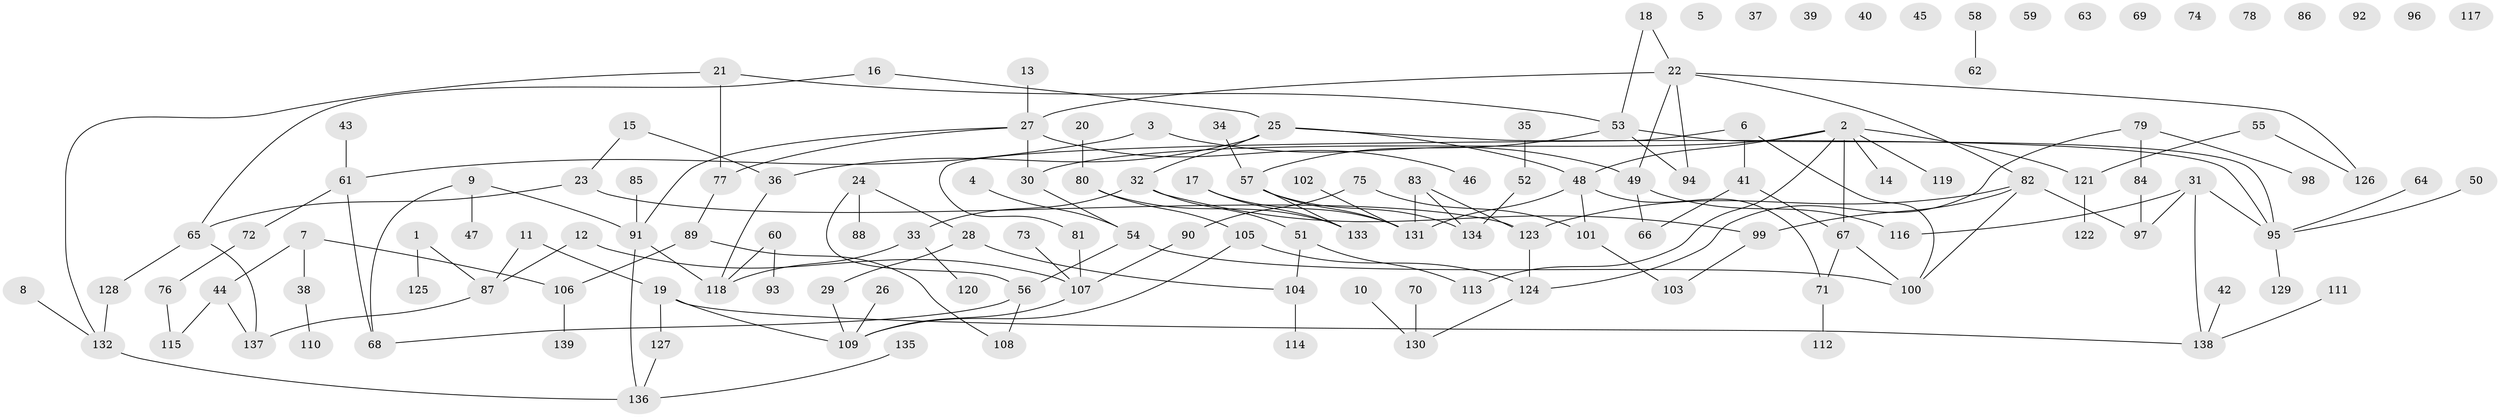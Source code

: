 // coarse degree distribution, {0: 0.2727272727272727, 1: 0.2727272727272727, 7: 0.03636363636363636, 2: 0.12727272727272726, 4: 0.05454545454545454, 10: 0.01818181818181818, 3: 0.07272727272727272, 5: 0.05454545454545454, 6: 0.07272727272727272, 8: 0.01818181818181818}
// Generated by graph-tools (version 1.1) at 2025/42/03/04/25 21:42:39]
// undirected, 139 vertices, 162 edges
graph export_dot {
graph [start="1"]
  node [color=gray90,style=filled];
  1;
  2;
  3;
  4;
  5;
  6;
  7;
  8;
  9;
  10;
  11;
  12;
  13;
  14;
  15;
  16;
  17;
  18;
  19;
  20;
  21;
  22;
  23;
  24;
  25;
  26;
  27;
  28;
  29;
  30;
  31;
  32;
  33;
  34;
  35;
  36;
  37;
  38;
  39;
  40;
  41;
  42;
  43;
  44;
  45;
  46;
  47;
  48;
  49;
  50;
  51;
  52;
  53;
  54;
  55;
  56;
  57;
  58;
  59;
  60;
  61;
  62;
  63;
  64;
  65;
  66;
  67;
  68;
  69;
  70;
  71;
  72;
  73;
  74;
  75;
  76;
  77;
  78;
  79;
  80;
  81;
  82;
  83;
  84;
  85;
  86;
  87;
  88;
  89;
  90;
  91;
  92;
  93;
  94;
  95;
  96;
  97;
  98;
  99;
  100;
  101;
  102;
  103;
  104;
  105;
  106;
  107;
  108;
  109;
  110;
  111;
  112;
  113;
  114;
  115;
  116;
  117;
  118;
  119;
  120;
  121;
  122;
  123;
  124;
  125;
  126;
  127;
  128;
  129;
  130;
  131;
  132;
  133;
  134;
  135;
  136;
  137;
  138;
  139;
  1 -- 87;
  1 -- 125;
  2 -- 14;
  2 -- 30;
  2 -- 48;
  2 -- 67;
  2 -- 113;
  2 -- 119;
  2 -- 121;
  3 -- 49;
  3 -- 61;
  4 -- 54;
  6 -- 41;
  6 -- 81;
  6 -- 100;
  7 -- 38;
  7 -- 44;
  7 -- 106;
  8 -- 132;
  9 -- 47;
  9 -- 68;
  9 -- 91;
  10 -- 130;
  11 -- 19;
  11 -- 87;
  12 -- 87;
  12 -- 107;
  13 -- 27;
  15 -- 23;
  15 -- 36;
  16 -- 25;
  16 -- 65;
  17 -- 131;
  17 -- 133;
  18 -- 22;
  18 -- 53;
  19 -- 109;
  19 -- 127;
  19 -- 138;
  20 -- 80;
  21 -- 53;
  21 -- 77;
  21 -- 132;
  22 -- 27;
  22 -- 49;
  22 -- 82;
  22 -- 94;
  22 -- 126;
  23 -- 65;
  23 -- 123;
  24 -- 28;
  24 -- 56;
  24 -- 88;
  25 -- 32;
  25 -- 36;
  25 -- 48;
  25 -- 95;
  26 -- 109;
  27 -- 30;
  27 -- 46;
  27 -- 77;
  27 -- 91;
  28 -- 29;
  28 -- 104;
  29 -- 109;
  30 -- 54;
  31 -- 95;
  31 -- 97;
  31 -- 116;
  31 -- 138;
  32 -- 33;
  32 -- 51;
  32 -- 99;
  33 -- 118;
  33 -- 120;
  34 -- 57;
  35 -- 52;
  36 -- 118;
  38 -- 110;
  41 -- 66;
  41 -- 67;
  42 -- 138;
  43 -- 61;
  44 -- 115;
  44 -- 137;
  48 -- 71;
  48 -- 101;
  48 -- 131;
  49 -- 66;
  49 -- 116;
  50 -- 95;
  51 -- 104;
  51 -- 113;
  52 -- 134;
  53 -- 57;
  53 -- 94;
  53 -- 95;
  54 -- 56;
  54 -- 100;
  55 -- 121;
  55 -- 126;
  56 -- 68;
  56 -- 108;
  57 -- 131;
  57 -- 133;
  57 -- 134;
  58 -- 62;
  60 -- 93;
  60 -- 118;
  61 -- 68;
  61 -- 72;
  64 -- 95;
  65 -- 128;
  65 -- 137;
  67 -- 71;
  67 -- 100;
  70 -- 130;
  71 -- 112;
  72 -- 76;
  73 -- 107;
  75 -- 90;
  75 -- 101;
  76 -- 115;
  77 -- 89;
  79 -- 84;
  79 -- 98;
  79 -- 124;
  80 -- 105;
  80 -- 133;
  81 -- 107;
  82 -- 97;
  82 -- 99;
  82 -- 100;
  82 -- 123;
  83 -- 123;
  83 -- 131;
  83 -- 134;
  84 -- 97;
  85 -- 91;
  87 -- 137;
  89 -- 106;
  89 -- 108;
  90 -- 107;
  91 -- 118;
  91 -- 136;
  95 -- 129;
  99 -- 103;
  101 -- 103;
  102 -- 131;
  104 -- 114;
  105 -- 109;
  105 -- 124;
  106 -- 139;
  107 -- 109;
  111 -- 138;
  121 -- 122;
  123 -- 124;
  124 -- 130;
  127 -- 136;
  128 -- 132;
  132 -- 136;
  135 -- 136;
}
